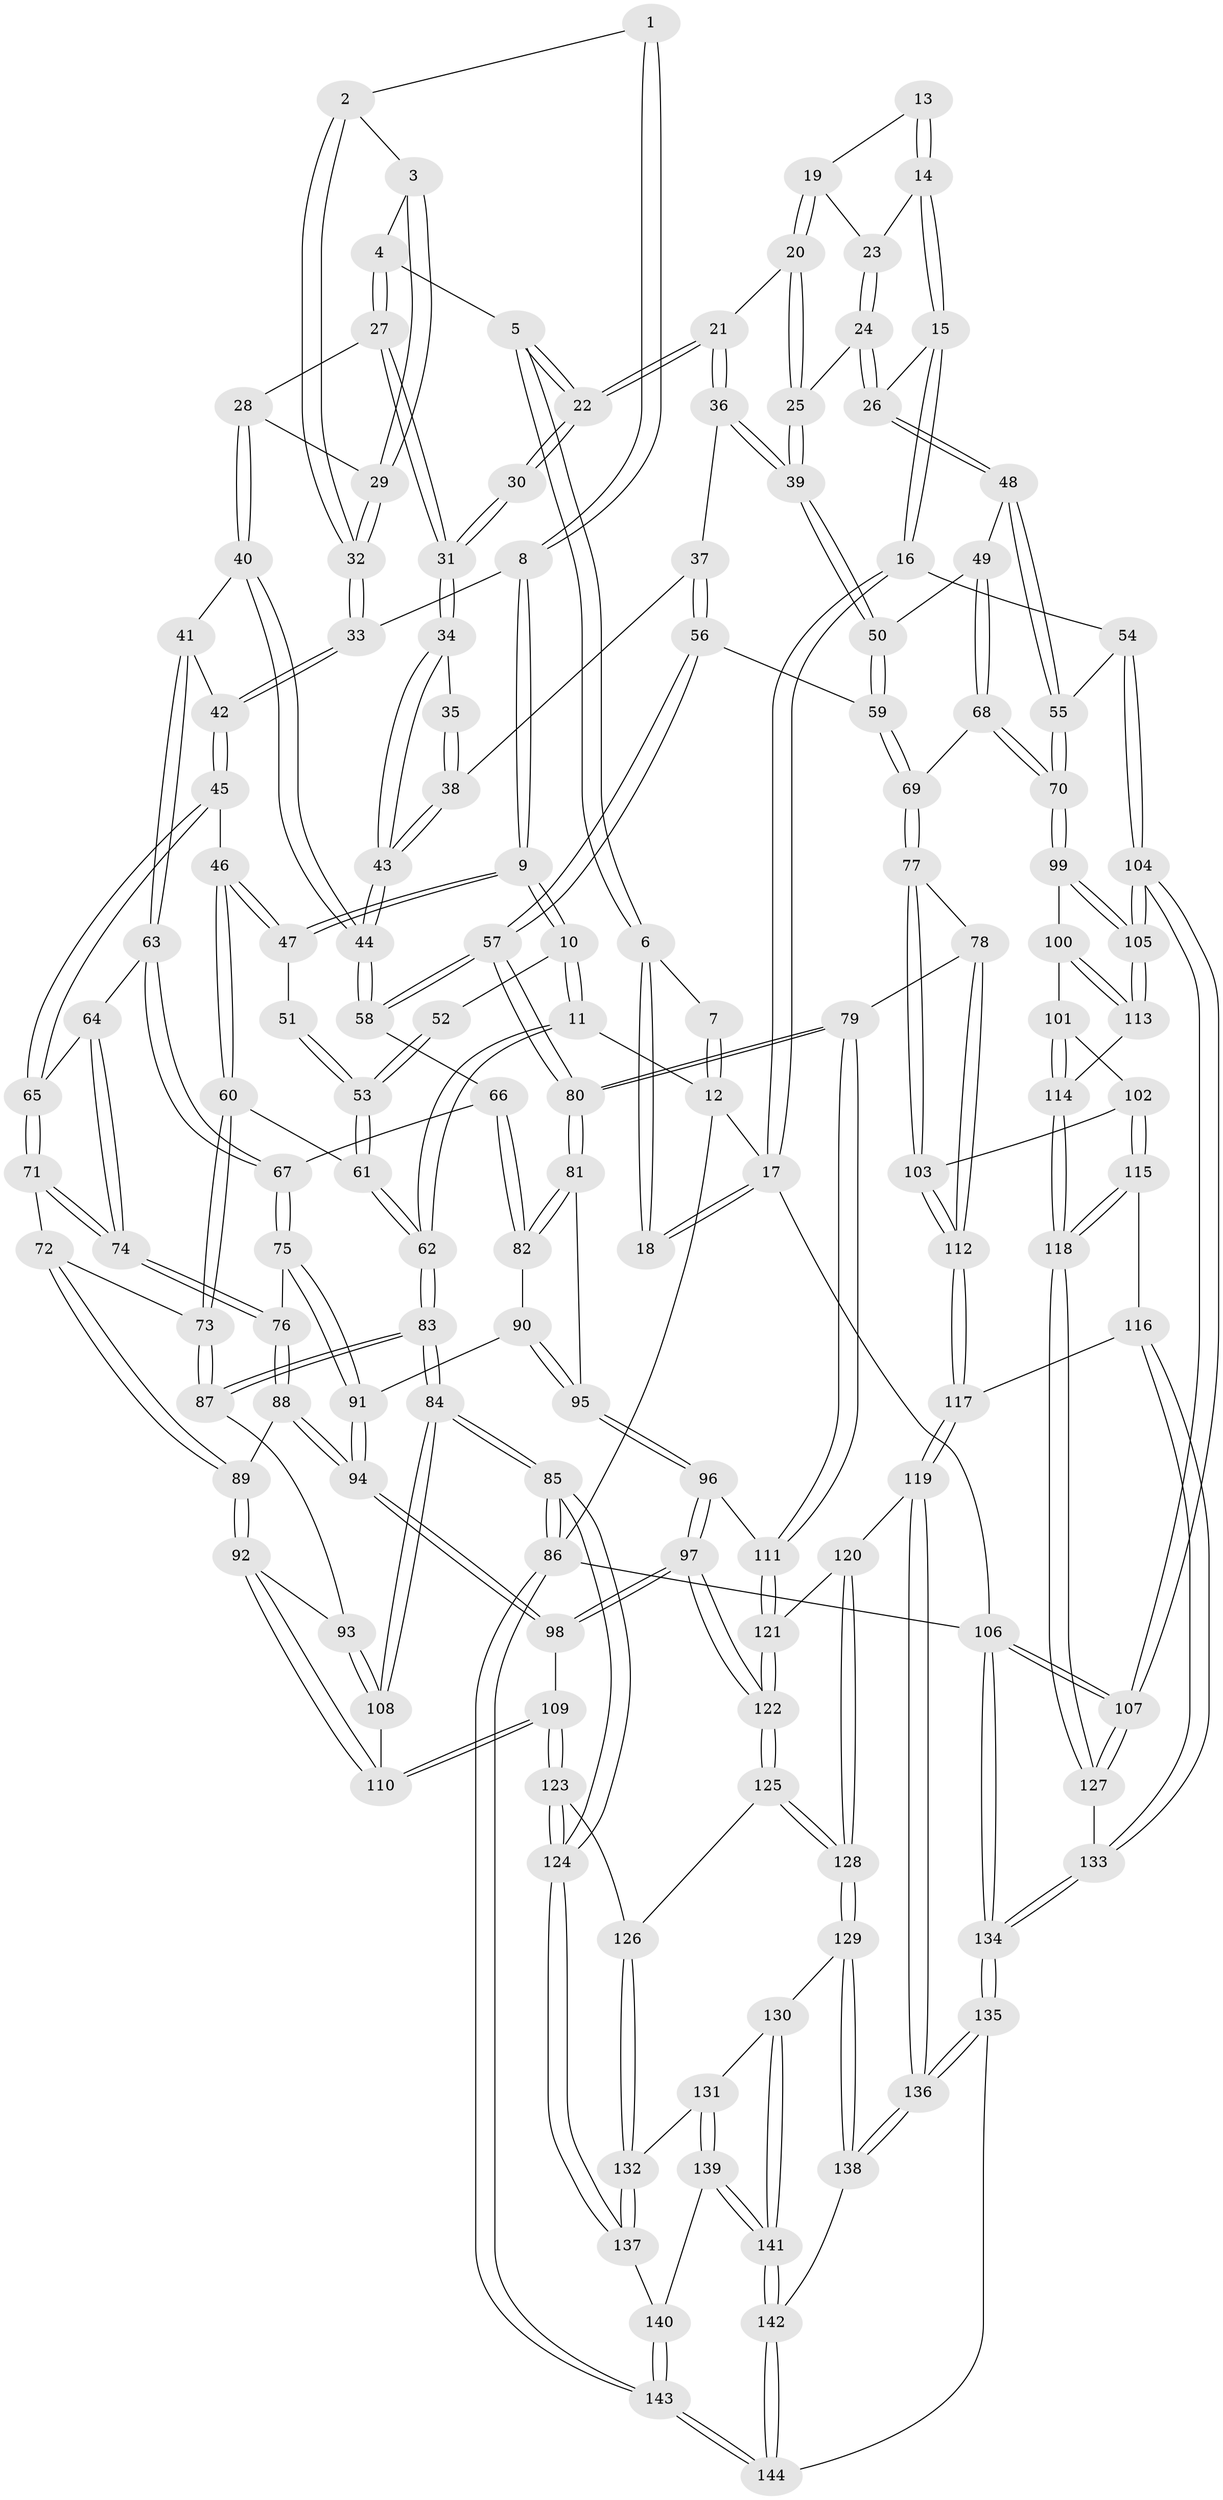 // coarse degree distribution, {4: 0.4523809523809524, 5: 0.3333333333333333, 3: 0.16666666666666666, 6: 0.03571428571428571, 2: 0.011904761904761904}
// Generated by graph-tools (version 1.1) at 2025/24/03/03/25 07:24:33]
// undirected, 144 vertices, 357 edges
graph export_dot {
graph [start="1"]
  node [color=gray90,style=filled];
  1 [pos="+0.27944615671525413+0"];
  2 [pos="+0.3398920625993974+0.10028466844108498"];
  3 [pos="+0.41089122491023394+0.060783324944015484"];
  4 [pos="+0.513454296563181+0"];
  5 [pos="+0.6023826516971381+0"];
  6 [pos="+0.6051285731040913+0"];
  7 [pos="+0.2665425169318758+0"];
  8 [pos="+0.23815186742112732+0.15704922279951344"];
  9 [pos="+0.2024085649978262+0.16382795772192774"];
  10 [pos="+0+0"];
  11 [pos="+0+0"];
  12 [pos="+0+0"];
  13 [pos="+0.904036494218639+0"];
  14 [pos="+0.9409393775704281+0.06453384477153117"];
  15 [pos="+0.9558224151951952+0.09370609087835198"];
  16 [pos="+1+0.16368966979120902"];
  17 [pos="+1+0"];
  18 [pos="+0.879359539255202+0"];
  19 [pos="+0.8700030147942174+0.05198394315492229"];
  20 [pos="+0.803324574458209+0.12132048144672494"];
  21 [pos="+0.666807265791285+0.04558008584010394"];
  22 [pos="+0.6398824421899353+0"];
  23 [pos="+0.8783572190957674+0.10711107020786394"];
  24 [pos="+0.8714072132906334+0.1922841953442967"];
  25 [pos="+0.8525274180012159+0.1844924673214331"];
  26 [pos="+0.8868601772969866+0.20248728396588742"];
  27 [pos="+0.45333841990303764+0.18993688926399088"];
  28 [pos="+0.4336405507565708+0.1875621551841127"];
  29 [pos="+0.4221705032561934+0.1832715138949446"];
  30 [pos="+0.6212604688676279+0.03718262845962661"];
  31 [pos="+0.4739008034464032+0.2097730547509758"];
  32 [pos="+0.30129718152247725+0.16136276395251872"];
  33 [pos="+0.2983656822177067+0.16294335859155662"];
  34 [pos="+0.48023716126808197+0.21857693027528136"];
  35 [pos="+0.583640198229417+0.13393347470978417"];
  36 [pos="+0.6881396600023767+0.2124273167174192"];
  37 [pos="+0.5841830247389963+0.2527289272060874"];
  38 [pos="+0.5620710184299926+0.24360924401681494"];
  39 [pos="+0.7114613160672619+0.23830075483970292"];
  40 [pos="+0.3713348510075012+0.28384055475876485"];
  41 [pos="+0.34965980698775007+0.2866585163058518"];
  42 [pos="+0.33084477650879285+0.262891042700377"];
  43 [pos="+0.49604790689095174+0.24901500971442764"];
  44 [pos="+0.474326213426902+0.30019712536706866"];
  45 [pos="+0.2086820488181016+0.32641082135704336"];
  46 [pos="+0.1867201870928638+0.31506494882125774"];
  47 [pos="+0.17972232135474225+0.24280013759873315"];
  48 [pos="+0.9018043377750187+0.22834514780675097"];
  49 [pos="+0.7843249457510082+0.328794441309339"];
  50 [pos="+0.7185570974256773+0.27252317209357163"];
  51 [pos="+0.08811815078483143+0.25431093339827754"];
  52 [pos="+0.019850426220748712+0.20066909612122172"];
  53 [pos="+0.0483561060796604+0.33160142665752407"];
  54 [pos="+1+0.27578752662366823"];
  55 [pos="+0.9797349254395801+0.2776999229346519"];
  56 [pos="+0.6172506569138284+0.36956085068445527"];
  57 [pos="+0.5900140243108928+0.38536026621821695"];
  58 [pos="+0.48144244520922774+0.3529931870568305"];
  59 [pos="+0.627211833309581+0.36958165075406135"];
  60 [pos="+0.10128173114255097+0.3855131534292494"];
  61 [pos="+0.04128281649181398+0.37570720325441526"];
  62 [pos="+0+0.44134876629261494"];
  63 [pos="+0.33494268744455075+0.3692903019765871"];
  64 [pos="+0.2656845508346778+0.37015821846317026"];
  65 [pos="+0.2256510831947187+0.34234795951493413"];
  66 [pos="+0.4527290422067058+0.3872644049971345"];
  67 [pos="+0.3729192956209612+0.41113172929292047"];
  68 [pos="+0.801241766836317+0.434362807358545"];
  69 [pos="+0.7472160035924186+0.455018131533515"];
  70 [pos="+0.8612824866592604+0.45375520964750227"];
  71 [pos="+0.19807334063918988+0.4432025252869824"];
  72 [pos="+0.18166310147097023+0.4449654443049638"];
  73 [pos="+0.1322182591556567+0.44177787999614637"];
  74 [pos="+0.2458991974628071+0.45181382747956905"];
  75 [pos="+0.3618583539431858+0.4587352432475287"];
  76 [pos="+0.2597702150400078+0.47548513762893274"];
  77 [pos="+0.7142215550986706+0.5037114579335966"];
  78 [pos="+0.675092519507138+0.5331803927566454"];
  79 [pos="+0.5853459973474986+0.5510022902969299"];
  80 [pos="+0.562312904039772+0.5222284202821418"];
  81 [pos="+0.523951203252283+0.5122876257602208"];
  82 [pos="+0.4898823773524734+0.4717660548468618"];
  83 [pos="+0+0.5316996610372975"];
  84 [pos="+0+0.6537869290265674"];
  85 [pos="+0+0.9486458505981704"];
  86 [pos="+0+1"];
  87 [pos="+0.1298150078224321+0.48480237285516187"];
  88 [pos="+0.24472404214815763+0.5237565068867561"];
  89 [pos="+0.22114946458675938+0.5304792580737592"];
  90 [pos="+0.37430792964182025+0.4881398260163903"];
  91 [pos="+0.371170351327896+0.4870885186557165"];
  92 [pos="+0.21225912318517892+0.5343364378692022"];
  93 [pos="+0.13466182619288336+0.5102524365467564"];
  94 [pos="+0.3315875452530356+0.6044432661521514"];
  95 [pos="+0.4593907608355883+0.5380443481298972"];
  96 [pos="+0.4243061342007684+0.6043983770309669"];
  97 [pos="+0.36784898439742536+0.6528104383231274"];
  98 [pos="+0.33354617542002885+0.6140367937972931"];
  99 [pos="+0.8884655176097632+0.488133576388637"];
  100 [pos="+0.8537913419455864+0.570498733578398"];
  101 [pos="+0.839836684313593+0.5887005097520923"];
  102 [pos="+0.7924911086182195+0.6058764759909085"];
  103 [pos="+0.7870575435819034+0.6034170963139597"];
  104 [pos="+1+0.5763278860974378"];
  105 [pos="+1+0.5651949488925284"];
  106 [pos="+1+1"];
  107 [pos="+1+0.8519833491045276"];
  108 [pos="+0.10072270233022161+0.5687560507983155"];
  109 [pos="+0.1850593958660696+0.6464428082231409"];
  110 [pos="+0.18244223913990823+0.6400794172617698"];
  111 [pos="+0.5751646325161195+0.6019967646737556"];
  112 [pos="+0.7131782879486424+0.6209128884245"];
  113 [pos="+0.9242243389453545+0.6471471990617909"];
  114 [pos="+0.8709333911870232+0.7027398939245488"];
  115 [pos="+0.7769611831109916+0.7024874085672013"];
  116 [pos="+0.7330571234430101+0.7181198504955351"];
  117 [pos="+0.6954445314721069+0.7111846981927219"];
  118 [pos="+0.8659985743898173+0.7184581140381775"];
  119 [pos="+0.6370099967905037+0.7272178260703697"];
  120 [pos="+0.5918527355437962+0.6819387940671516"];
  121 [pos="+0.5759171112014794+0.630529409927744"];
  122 [pos="+0.37383520255823993+0.6756168179052794"];
  123 [pos="+0.16436013132344413+0.7122370135807505"];
  124 [pos="+0.07533980248767796+0.8278756475993618"];
  125 [pos="+0.37412924695347993+0.6846187956187529"];
  126 [pos="+0.31790121260997456+0.7203568144042738"];
  127 [pos="+0.8856199923119689+0.7518033825369157"];
  128 [pos="+0.4247877937821782+0.7577535090989849"];
  129 [pos="+0.4327480146914116+0.812728471442122"];
  130 [pos="+0.3486566069336497+0.8462792808370806"];
  131 [pos="+0.2773957686492552+0.8446915327155806"];
  132 [pos="+0.25378629578558426+0.8327723794627943"];
  133 [pos="+0.8024385908876771+0.889130526800947"];
  134 [pos="+0.7534473657115845+1"];
  135 [pos="+0.7138235475148225+1"];
  136 [pos="+0.597777101157788+0.9148147208332513"];
  137 [pos="+0.1317049276726477+0.8397268714320492"];
  138 [pos="+0.46212692619775214+0.8461750252058652"];
  139 [pos="+0.2986992474457499+0.9324912233717859"];
  140 [pos="+0.24824988163751105+0.9561141353291425"];
  141 [pos="+0.34356597056619415+0.9535399334791967"];
  142 [pos="+0.3639135157774822+0.9771971722762932"];
  143 [pos="+0.244947957460477+1"];
  144 [pos="+0.3925999155730177+1"];
  1 -- 2;
  1 -- 8;
  1 -- 8;
  2 -- 3;
  2 -- 32;
  2 -- 32;
  3 -- 4;
  3 -- 29;
  3 -- 29;
  4 -- 5;
  4 -- 27;
  4 -- 27;
  5 -- 6;
  5 -- 6;
  5 -- 22;
  5 -- 22;
  6 -- 7;
  6 -- 18;
  6 -- 18;
  7 -- 12;
  7 -- 12;
  8 -- 9;
  8 -- 9;
  8 -- 33;
  9 -- 10;
  9 -- 10;
  9 -- 47;
  9 -- 47;
  10 -- 11;
  10 -- 11;
  10 -- 52;
  11 -- 12;
  11 -- 62;
  11 -- 62;
  12 -- 17;
  12 -- 86;
  13 -- 14;
  13 -- 14;
  13 -- 19;
  14 -- 15;
  14 -- 15;
  14 -- 23;
  15 -- 16;
  15 -- 16;
  15 -- 26;
  16 -- 17;
  16 -- 17;
  16 -- 54;
  17 -- 18;
  17 -- 18;
  17 -- 106;
  19 -- 20;
  19 -- 20;
  19 -- 23;
  20 -- 21;
  20 -- 25;
  20 -- 25;
  21 -- 22;
  21 -- 22;
  21 -- 36;
  21 -- 36;
  22 -- 30;
  22 -- 30;
  23 -- 24;
  23 -- 24;
  24 -- 25;
  24 -- 26;
  24 -- 26;
  25 -- 39;
  25 -- 39;
  26 -- 48;
  26 -- 48;
  27 -- 28;
  27 -- 31;
  27 -- 31;
  28 -- 29;
  28 -- 40;
  28 -- 40;
  29 -- 32;
  29 -- 32;
  30 -- 31;
  30 -- 31;
  31 -- 34;
  31 -- 34;
  32 -- 33;
  32 -- 33;
  33 -- 42;
  33 -- 42;
  34 -- 35;
  34 -- 43;
  34 -- 43;
  35 -- 38;
  35 -- 38;
  36 -- 37;
  36 -- 39;
  36 -- 39;
  37 -- 38;
  37 -- 56;
  37 -- 56;
  38 -- 43;
  38 -- 43;
  39 -- 50;
  39 -- 50;
  40 -- 41;
  40 -- 44;
  40 -- 44;
  41 -- 42;
  41 -- 63;
  41 -- 63;
  42 -- 45;
  42 -- 45;
  43 -- 44;
  43 -- 44;
  44 -- 58;
  44 -- 58;
  45 -- 46;
  45 -- 65;
  45 -- 65;
  46 -- 47;
  46 -- 47;
  46 -- 60;
  46 -- 60;
  47 -- 51;
  48 -- 49;
  48 -- 55;
  48 -- 55;
  49 -- 50;
  49 -- 68;
  49 -- 68;
  50 -- 59;
  50 -- 59;
  51 -- 53;
  51 -- 53;
  52 -- 53;
  52 -- 53;
  53 -- 61;
  53 -- 61;
  54 -- 55;
  54 -- 104;
  54 -- 104;
  55 -- 70;
  55 -- 70;
  56 -- 57;
  56 -- 57;
  56 -- 59;
  57 -- 58;
  57 -- 58;
  57 -- 80;
  57 -- 80;
  58 -- 66;
  59 -- 69;
  59 -- 69;
  60 -- 61;
  60 -- 73;
  60 -- 73;
  61 -- 62;
  61 -- 62;
  62 -- 83;
  62 -- 83;
  63 -- 64;
  63 -- 67;
  63 -- 67;
  64 -- 65;
  64 -- 74;
  64 -- 74;
  65 -- 71;
  65 -- 71;
  66 -- 67;
  66 -- 82;
  66 -- 82;
  67 -- 75;
  67 -- 75;
  68 -- 69;
  68 -- 70;
  68 -- 70;
  69 -- 77;
  69 -- 77;
  70 -- 99;
  70 -- 99;
  71 -- 72;
  71 -- 74;
  71 -- 74;
  72 -- 73;
  72 -- 89;
  72 -- 89;
  73 -- 87;
  73 -- 87;
  74 -- 76;
  74 -- 76;
  75 -- 76;
  75 -- 91;
  75 -- 91;
  76 -- 88;
  76 -- 88;
  77 -- 78;
  77 -- 103;
  77 -- 103;
  78 -- 79;
  78 -- 112;
  78 -- 112;
  79 -- 80;
  79 -- 80;
  79 -- 111;
  79 -- 111;
  80 -- 81;
  80 -- 81;
  81 -- 82;
  81 -- 82;
  81 -- 95;
  82 -- 90;
  83 -- 84;
  83 -- 84;
  83 -- 87;
  83 -- 87;
  84 -- 85;
  84 -- 85;
  84 -- 108;
  84 -- 108;
  85 -- 86;
  85 -- 86;
  85 -- 124;
  85 -- 124;
  86 -- 143;
  86 -- 143;
  86 -- 106;
  87 -- 93;
  88 -- 89;
  88 -- 94;
  88 -- 94;
  89 -- 92;
  89 -- 92;
  90 -- 91;
  90 -- 95;
  90 -- 95;
  91 -- 94;
  91 -- 94;
  92 -- 93;
  92 -- 110;
  92 -- 110;
  93 -- 108;
  93 -- 108;
  94 -- 98;
  94 -- 98;
  95 -- 96;
  95 -- 96;
  96 -- 97;
  96 -- 97;
  96 -- 111;
  97 -- 98;
  97 -- 98;
  97 -- 122;
  97 -- 122;
  98 -- 109;
  99 -- 100;
  99 -- 105;
  99 -- 105;
  100 -- 101;
  100 -- 113;
  100 -- 113;
  101 -- 102;
  101 -- 114;
  101 -- 114;
  102 -- 103;
  102 -- 115;
  102 -- 115;
  103 -- 112;
  103 -- 112;
  104 -- 105;
  104 -- 105;
  104 -- 107;
  104 -- 107;
  105 -- 113;
  105 -- 113;
  106 -- 107;
  106 -- 107;
  106 -- 134;
  106 -- 134;
  107 -- 127;
  107 -- 127;
  108 -- 110;
  109 -- 110;
  109 -- 110;
  109 -- 123;
  109 -- 123;
  111 -- 121;
  111 -- 121;
  112 -- 117;
  112 -- 117;
  113 -- 114;
  114 -- 118;
  114 -- 118;
  115 -- 116;
  115 -- 118;
  115 -- 118;
  116 -- 117;
  116 -- 133;
  116 -- 133;
  117 -- 119;
  117 -- 119;
  118 -- 127;
  118 -- 127;
  119 -- 120;
  119 -- 136;
  119 -- 136;
  120 -- 121;
  120 -- 128;
  120 -- 128;
  121 -- 122;
  121 -- 122;
  122 -- 125;
  122 -- 125;
  123 -- 124;
  123 -- 124;
  123 -- 126;
  124 -- 137;
  124 -- 137;
  125 -- 126;
  125 -- 128;
  125 -- 128;
  126 -- 132;
  126 -- 132;
  127 -- 133;
  128 -- 129;
  128 -- 129;
  129 -- 130;
  129 -- 138;
  129 -- 138;
  130 -- 131;
  130 -- 141;
  130 -- 141;
  131 -- 132;
  131 -- 139;
  131 -- 139;
  132 -- 137;
  132 -- 137;
  133 -- 134;
  133 -- 134;
  134 -- 135;
  134 -- 135;
  135 -- 136;
  135 -- 136;
  135 -- 144;
  136 -- 138;
  136 -- 138;
  137 -- 140;
  138 -- 142;
  139 -- 140;
  139 -- 141;
  139 -- 141;
  140 -- 143;
  140 -- 143;
  141 -- 142;
  141 -- 142;
  142 -- 144;
  142 -- 144;
  143 -- 144;
  143 -- 144;
}
